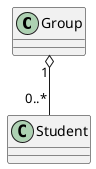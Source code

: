 @startuml
skinparam classAttributeIconSize 0

class Group {
  ' ... (attributes and methods)
}

class Student {
  ' ... (attributes and methods)
}

' Relationship: A Group has zero or more Students
Group "1" o-- "0..*" Student

@enduml